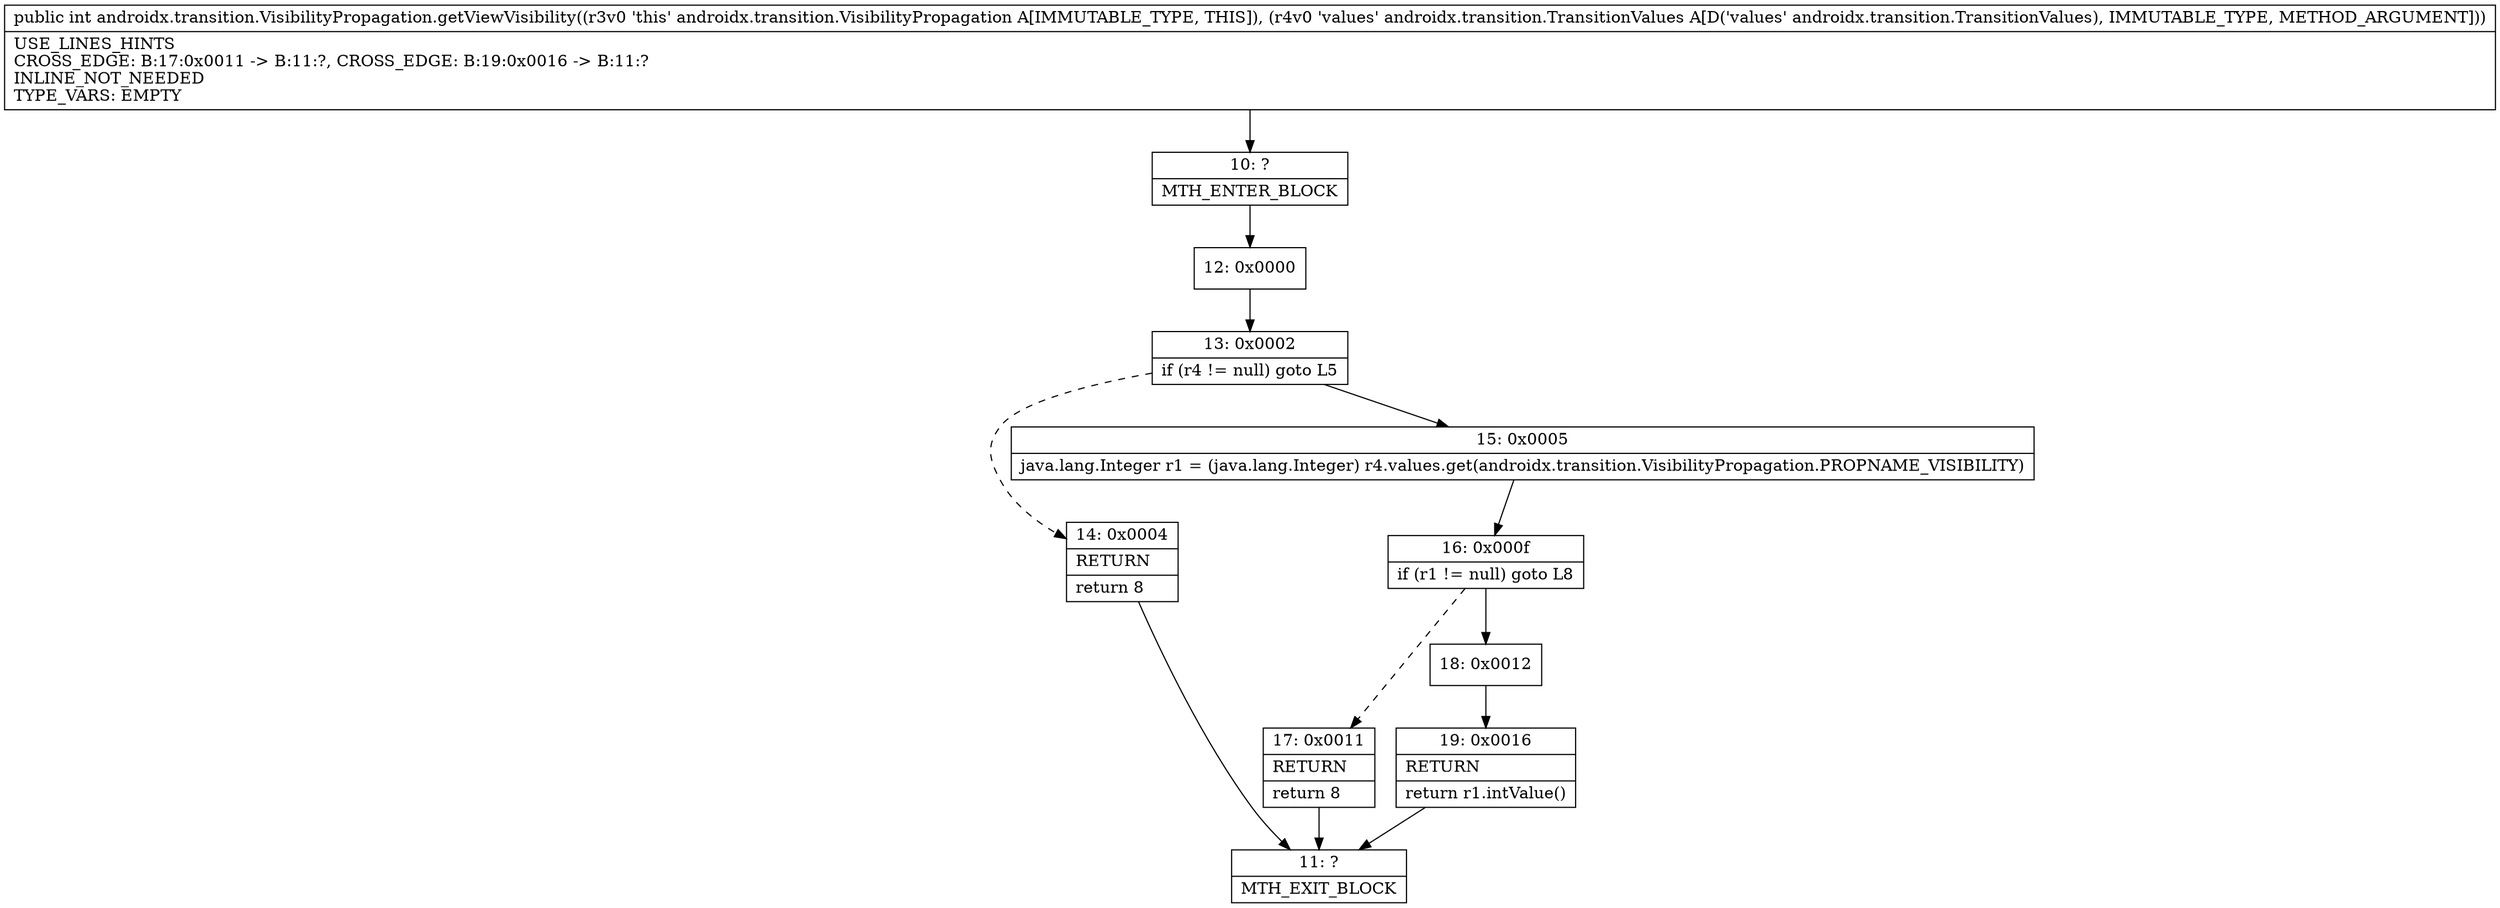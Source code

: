 digraph "CFG forandroidx.transition.VisibilityPropagation.getViewVisibility(Landroidx\/transition\/TransitionValues;)I" {
Node_10 [shape=record,label="{10\:\ ?|MTH_ENTER_BLOCK\l}"];
Node_12 [shape=record,label="{12\:\ 0x0000}"];
Node_13 [shape=record,label="{13\:\ 0x0002|if (r4 != null) goto L5\l}"];
Node_14 [shape=record,label="{14\:\ 0x0004|RETURN\l|return 8\l}"];
Node_11 [shape=record,label="{11\:\ ?|MTH_EXIT_BLOCK\l}"];
Node_15 [shape=record,label="{15\:\ 0x0005|java.lang.Integer r1 = (java.lang.Integer) r4.values.get(androidx.transition.VisibilityPropagation.PROPNAME_VISIBILITY)\l}"];
Node_16 [shape=record,label="{16\:\ 0x000f|if (r1 != null) goto L8\l}"];
Node_17 [shape=record,label="{17\:\ 0x0011|RETURN\l|return 8\l}"];
Node_18 [shape=record,label="{18\:\ 0x0012}"];
Node_19 [shape=record,label="{19\:\ 0x0016|RETURN\l|return r1.intValue()\l}"];
MethodNode[shape=record,label="{public int androidx.transition.VisibilityPropagation.getViewVisibility((r3v0 'this' androidx.transition.VisibilityPropagation A[IMMUTABLE_TYPE, THIS]), (r4v0 'values' androidx.transition.TransitionValues A[D('values' androidx.transition.TransitionValues), IMMUTABLE_TYPE, METHOD_ARGUMENT]))  | USE_LINES_HINTS\lCROSS_EDGE: B:17:0x0011 \-\> B:11:?, CROSS_EDGE: B:19:0x0016 \-\> B:11:?\lINLINE_NOT_NEEDED\lTYPE_VARS: EMPTY\l}"];
MethodNode -> Node_10;Node_10 -> Node_12;
Node_12 -> Node_13;
Node_13 -> Node_14[style=dashed];
Node_13 -> Node_15;
Node_14 -> Node_11;
Node_15 -> Node_16;
Node_16 -> Node_17[style=dashed];
Node_16 -> Node_18;
Node_17 -> Node_11;
Node_18 -> Node_19;
Node_19 -> Node_11;
}


